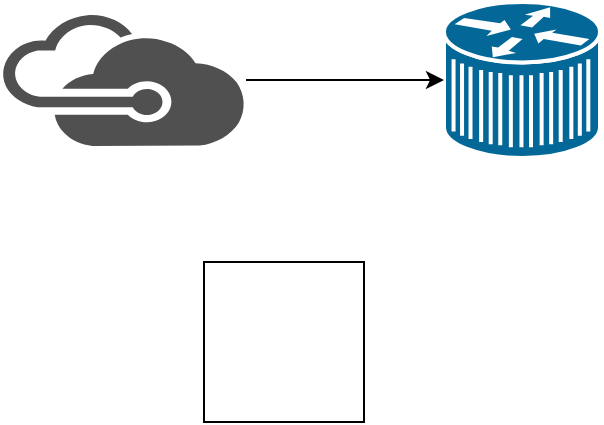 <mxfile version="10.6.6" type="github"><diagram id="xqmSG17LoeJqyKQg4Kqr" name="Page-1"><mxGraphModel dx="1154" dy="686" grid="1" gridSize="10" guides="1" tooltips="1" connect="1" arrows="1" fold="1" page="1" pageScale="1" pageWidth="827" pageHeight="1169" math="0" shadow="0"><root><mxCell id="0"/><mxCell id="1" parent="0"/><mxCell id="W3bhJFtwg2n5z2Gx2Kpg-1" value="" style="whiteSpace=wrap;html=1;aspect=fixed;" vertex="1" parent="1"><mxGeometry x="250" y="290" width="80" height="80" as="geometry"/></mxCell><mxCell id="W3bhJFtwg2n5z2Gx2Kpg-2" value="" style="shape=mxgraph.cisco.misc.7500ars_(7513);html=1;pointerEvents=1;dashed=0;fillColor=#036897;strokeColor=#ffffff;strokeWidth=2;verticalLabelPosition=bottom;verticalAlign=top;align=center;outlineConnect=0;" vertex="1" parent="1"><mxGeometry x="370" y="160" width="78" height="78" as="geometry"/></mxCell><mxCell id="W3bhJFtwg2n5z2Gx2Kpg-4" style="edgeStyle=none;rounded=0;orthogonalLoop=1;jettySize=auto;html=1;" edge="1" parent="1" source="W3bhJFtwg2n5z2Gx2Kpg-3" target="W3bhJFtwg2n5z2Gx2Kpg-2"><mxGeometry relative="1" as="geometry"/></mxCell><mxCell id="W3bhJFtwg2n5z2Gx2Kpg-3" value="" style="pointerEvents=1;shadow=0;dashed=0;html=1;strokeColor=none;fillColor=#505050;labelPosition=center;verticalLabelPosition=bottom;outlineConnect=0;verticalAlign=top;align=center;shape=mxgraph.office.clouds.azure;" vertex="1" parent="1"><mxGeometry x="148" y="166" width="123" height="66" as="geometry"/></mxCell></root></mxGraphModel></diagram></mxfile>